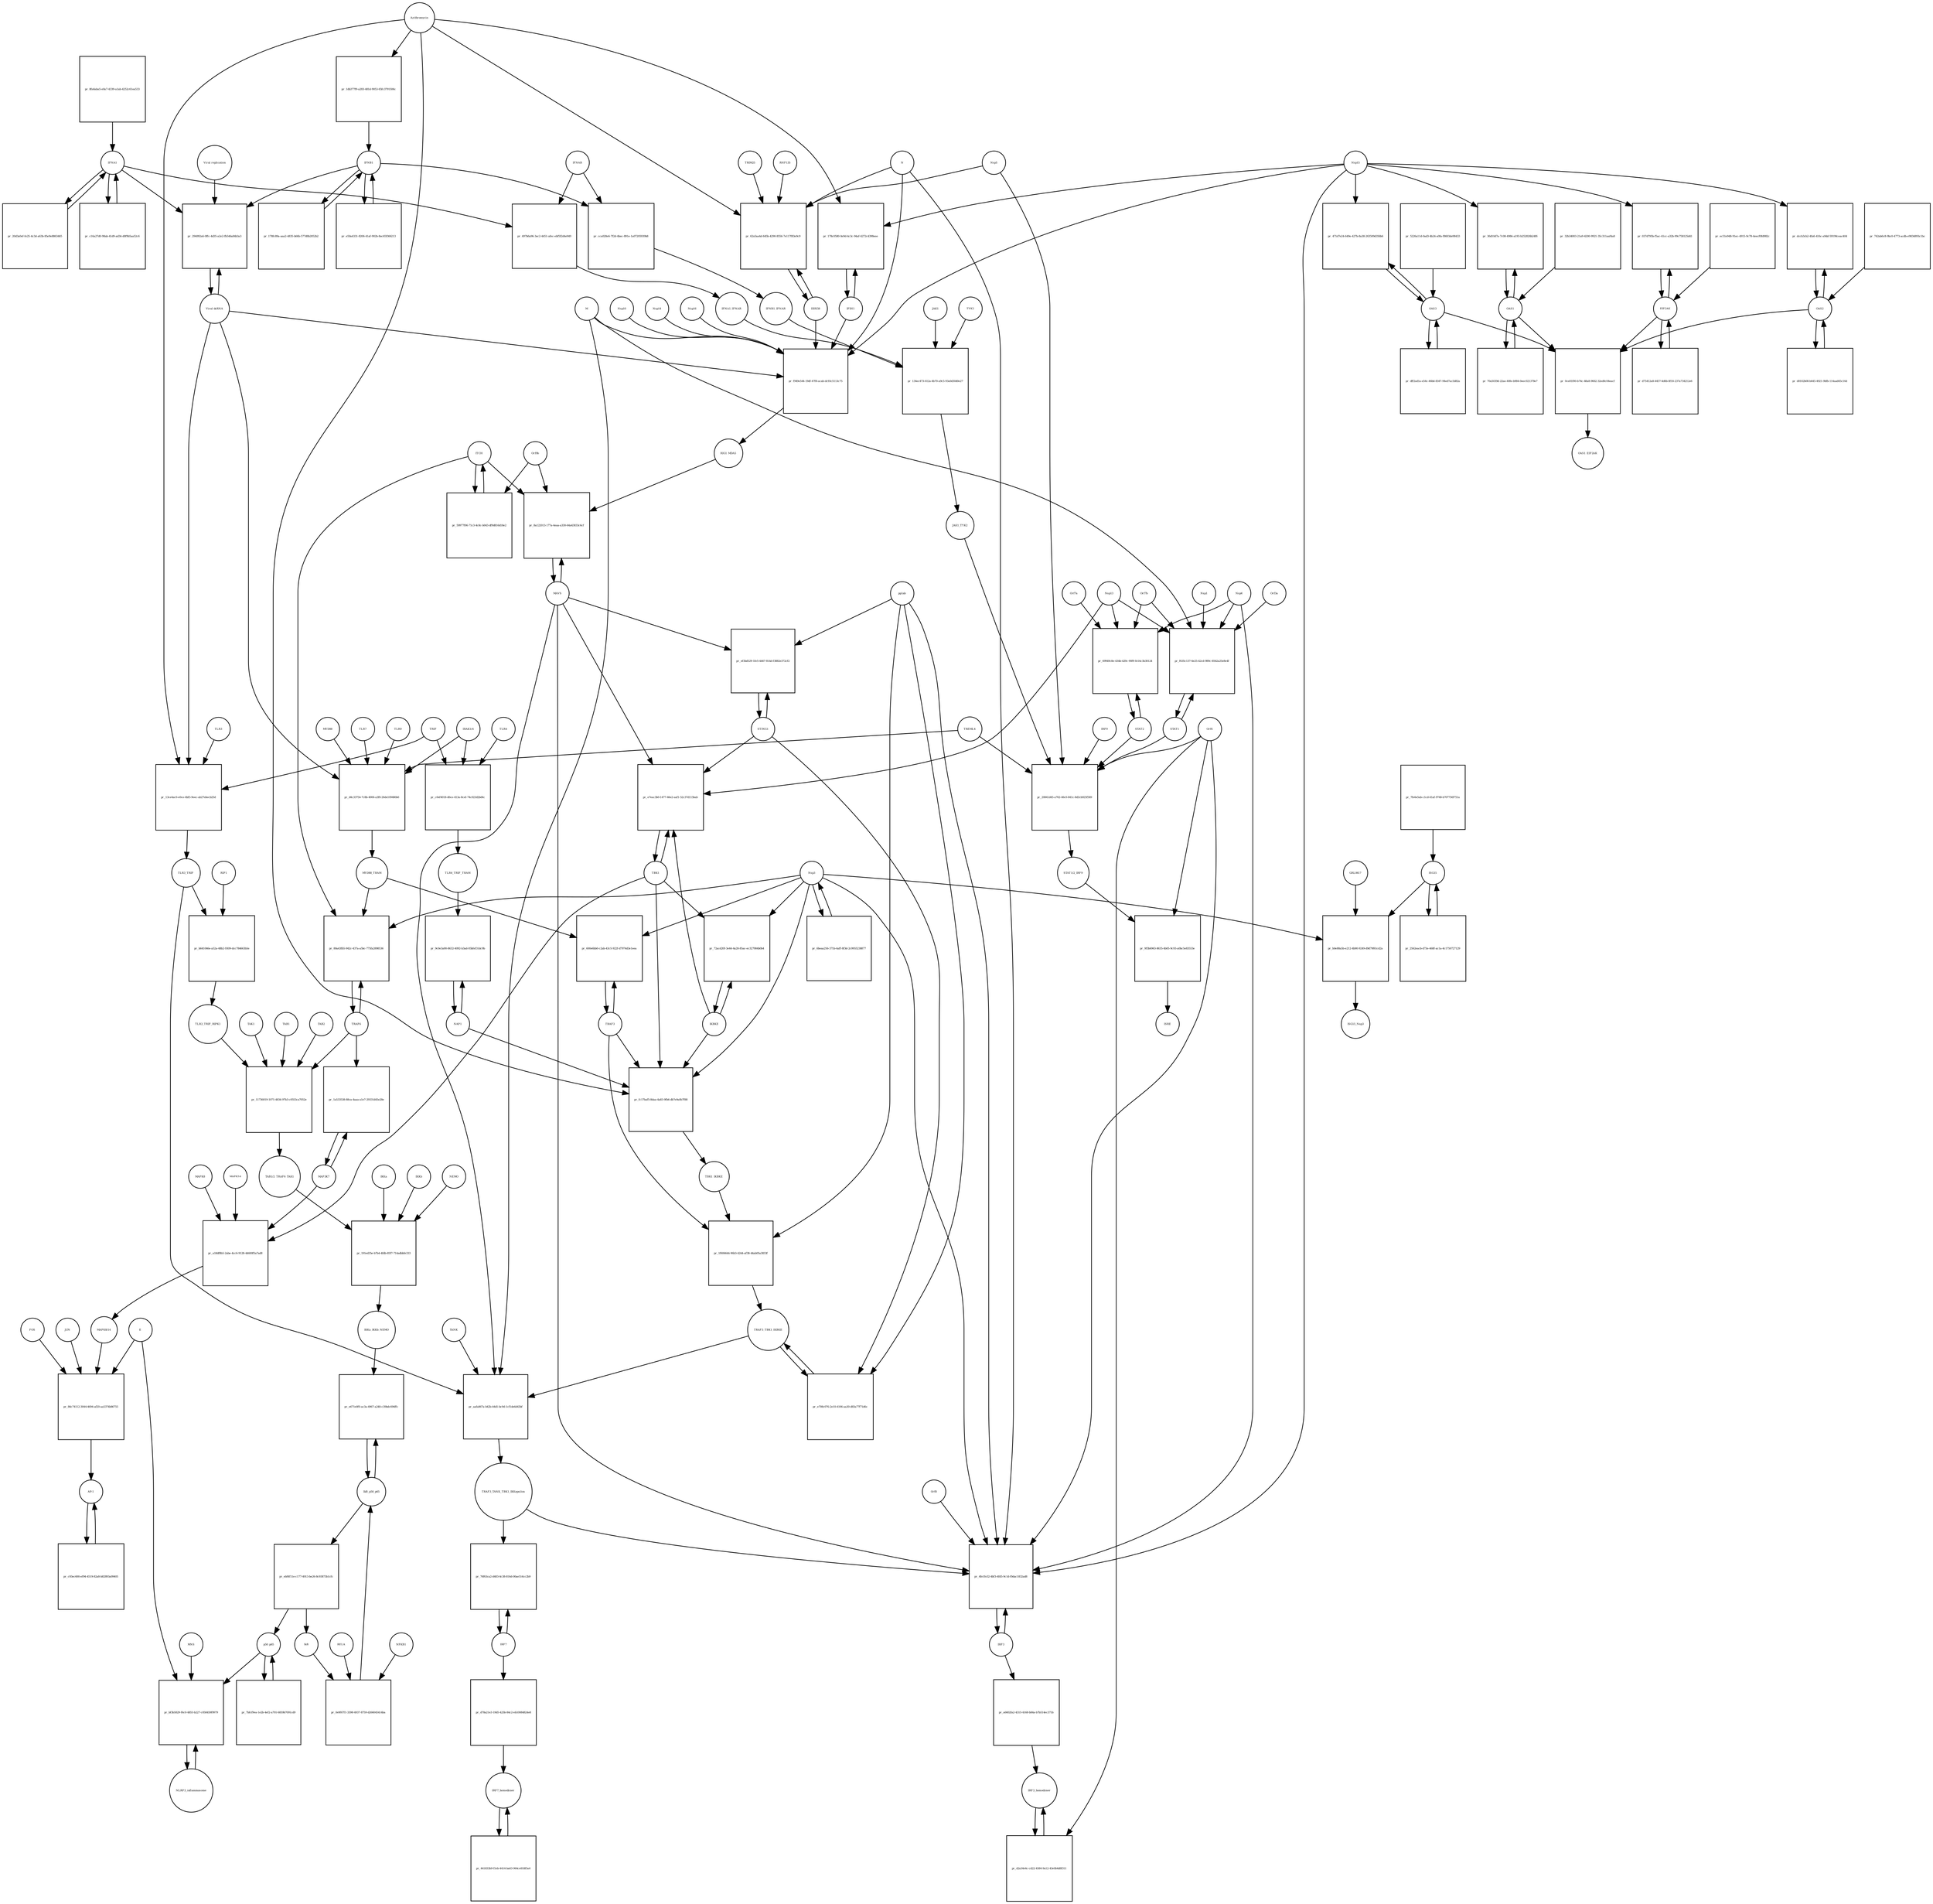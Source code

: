 strict digraph  {
IFNA1 [annotation="urn_miriam_pubmed_31226023|urn_miriam_wikipathways_WP4868", bipartite=0, cls=macromolecule, fontsize=4, label=IFNA1, shape=circle];
"pr_20d3a0ef-fe25-4c3d-a63b-85e9e8863465" [annotation="", bipartite=1, cls=process, fontsize=4, label="pr_20d3a0ef-fe25-4c3d-a63b-85e9e8863465", shape=square];
IFNB1 [annotation="urn_miriam_pubmed_31226023|urn_miriam_wikipathways_WP4868", bipartite=0, cls=macromolecule, fontsize=4, label=IFNB1, shape=circle];
"pr_178fc89a-aaa2-4835-b66b-577d8b2052b2" [annotation="", bipartite=1, cls=process, fontsize=4, label="pr_178fc89a-aaa2-4835-b66b-577d8b2052b2", shape=square];
"AP-1" [annotation="urn_miriam_pubmed_31226023|urn_miriam_wikipathways_WP4868", bipartite=0, cls=complex, fontsize=4, label="AP-1", shape=circle];
"pr_c93ec600-ef94-4519-82a8-b82893a09405" [annotation="", bipartite=1, cls=process, fontsize=4, label="pr_c93ec600-ef94-4519-82a8-b82893a09405", shape=square];
p50_p65 [annotation="", bipartite=0, cls=complex, fontsize=4, label=p50_p65, shape=circle];
"pr_7bfcf9ea-1e2b-4ef2-a701-6859b7091cd9" [annotation="", bipartite=1, cls=process, fontsize=4, label="pr_7bfcf9ea-1e2b-4ef2-a701-6859b7091cd9", shape=square];
"pr_e50a4331-8206-41af-902b-8ec65f366213" [annotation="", bipartite=1, cls=process, fontsize=4, label="pr_e50a4331-8206-41af-902b-8ec65f366213", shape=square];
"pr_c16a27d0-98ab-41d9-ad34-d0f9b5aa52c6" [annotation="", bipartite=1, cls=process, fontsize=4, label="pr_c16a27d0-98ab-41d9-ad34-d0f9b5aa52c6", shape=square];
OAS1 [annotation="", bipartite=0, cls=macromolecule, fontsize=4, label=OAS1, shape=circle];
"pr_70a5039d-22ae-40fe-b984-0eec021378e7" [annotation="", bipartite=1, cls=process, fontsize=4, label="pr_70a5039d-22ae-40fe-b984-0eec021378e7", shape=square];
EIF2AK [annotation="", bipartite=0, cls=macromolecule, fontsize=4, label=EIF2AK, shape=circle];
"pr_d75412a8-4457-4d6b-8f18-237a734212e6" [annotation="", bipartite=1, cls=process, fontsize=4, label="pr_d75412a8-4457-4d6b-8f18-237a734212e6", shape=square];
OAS2 [annotation="", bipartite=0, cls=macromolecule, fontsize=4, label=OAS2, shape=circle];
"pr_d0102b08-b645-4921-9bfb-114aad45c16d" [annotation="", bipartite=1, cls=process, fontsize=4, label="pr_d0102b08-b645-4921-9bfb-114aad45c16d", shape=square];
OAS3 [annotation="", bipartite=0, cls=macromolecule, fontsize=4, label=OAS3, shape=circle];
"pr_dff2ad1a-e54c-46bd-8347-94ed7ac5d82a" [annotation="", bipartite=1, cls=process, fontsize=4, label="pr_dff2ad1a-e54c-46bd-8347-94ed7ac5d82a", shape=square];
"pr_1db377f9-a283-481d-9053-65fc3791506c" [annotation="", bipartite=1, cls=process, fontsize=4, label="pr_1db377f9-a283-481d-9053-65fc3791506c", shape=square];
Azithromycin [annotation="urn_miriam_obo.chebi_CHEBI%3A2955", bipartite=0, cls="simple chemical", fontsize=4, label=Azithromycin, shape=circle];
"pr_8fa6aba5-e0a7-4339-a1ab-4252c61ea533" [annotation="", bipartite=1, cls=process, fontsize=4, label="pr_8fa6aba5-e0a7-4339-a1ab-4252c61ea533", shape=square];
"pr_32b34003-21a9-4200-9921-35c311aaf4a8" [annotation="", bipartite=1, cls=process, fontsize=4, label="pr_32b34003-21a9-4200-9921-35c311aaf4a8", shape=square];
"pr_ec51e948-91ec-4915-9c78-4eecf0fd982c" [annotation="", bipartite=1, cls=process, fontsize=4, label="pr_ec51e948-91ec-4915-9c78-4eecf0fd982c", shape=square];
TRAF6 [annotation="urn_miriam_pubmed_31226023|urn_miriam_wikipathways_WP4868", bipartite=0, cls=macromolecule, fontsize=4, label=TRAF6, shape=circle];
"pr_80a43fb5-942c-437a-a5bc-775fa2898536" [annotation="", bipartite=1, cls=process, fontsize=4, label="pr_80a43fb5-942c-437a-a5bc-775fa2898536", shape=square];
MYD88_TRAM [annotation=urn_miriam_pubmed_31226023, bipartite=0, cls=complex, fontsize=4, label=MYD88_TRAM, shape=circle];
Nsp3 [annotation="urn_miriam_pubmed_31226023|urn_miriam_wikipathways_WP4868|urn_miriam_ncbiprotein_YP_009725299", bipartite=0, cls=macromolecule, fontsize=4, label=Nsp3, shape=circle];
ITCH [annotation="", bipartite=0, cls=macromolecule, fontsize=4, label=ITCH, shape=circle];
TBK1 [annotation="urn_miriam_pubmed_31226023|urn_miriam_wikipathways_WP4868|urn_miriam_pubmed_24622840", bipartite=0, cls=macromolecule, fontsize=4, label=TBK1, shape=circle];
"pr_e7eac3b0-1477-46e2-aaf1-52c37d115bab" [annotation="", bipartite=1, cls=process, fontsize=4, label="pr_e7eac3b0-1477-46e2-aaf1-52c37d115bab", shape=square];
IKBKE [annotation="", bipartite=0, cls=macromolecule, fontsize=4, label=IKBKE, shape=circle];
STING1 [annotation=urn_miriam_pubmed_24622840, bipartite=0, cls=macromolecule, fontsize=4, label=STING1, shape=circle];
MAVS [annotation="", bipartite=0, cls=macromolecule, fontsize=4, label=MAVS, shape=circle];
Nsp13 [annotation="urn_miriam_uniprot_P0DTD1|urn_miriam_wikipathways_WP4868|urn_miriam_ncbiprotein_YP_009725308", bipartite=0, cls=macromolecule, fontsize=4, label=Nsp13, shape=circle];
"pr_742ab6c8-9bc0-4773-acdb-e9834893c1bc" [annotation="", bipartite=1, cls=process, fontsize=4, label="pr_742ab6c8-9bc0-4773-acdb-e9834893c1bc", shape=square];
"pr_5226a11d-0ad3-4b24-a0fa-f8603de98433" [annotation="", bipartite=1, cls=process, fontsize=4, label="pr_5226a11d-0ad3-4b24-a0fa-f8603de98433", shape=square];
TRAF3 [annotation=urn_miriam_pubmed_31226023, bipartite=0, cls=macromolecule, fontsize=4, label=TRAF3, shape=circle];
"pr_600e6bb0-c2ab-43c5-922f-d7974d3e1eea" [annotation="", bipartite=1, cls=process, fontsize=4, label="pr_600e6bb0-c2ab-43c5-922f-d7974d3e1eea", shape=square];
MAP3K7 [annotation="", bipartite=0, cls=macromolecule, fontsize=4, label=MAP3K7, shape=circle];
"pr_1a533538-88ca-4aaa-a1e7-29331d45e28e" [annotation="", bipartite=1, cls=process, fontsize=4, label="pr_1a533538-88ca-4aaa-a1e7-29331d45e28e", shape=square];
"pr_72acd20f-3e44-4a28-85ac-ec327984b0b4" [annotation="", bipartite=1, cls=process, fontsize=4, label="pr_72acd20f-3e44-4a28-85ac-ec327984b0b4", shape=square];
IRF3 [annotation="", bipartite=0, cls=macromolecule, fontsize=4, label=IRF3, shape=circle];
"pr_4fe1fe32-4bf3-4fd5-9c1d-f0dac1832ad8" [annotation="", bipartite=1, cls=process, fontsize=4, label="pr_4fe1fe32-4bf3-4fd5-9c1d-f0dac1832ad8", shape=square];
N [annotation="urn_miriam_pubmed_31226023|urn_miriam_ncbiprotein_BCD58761|urn_miriam_ncbiprotein_YP_009724397.2", bipartite=0, cls=macromolecule, fontsize=4, label=N, shape=circle];
Orf8 [annotation="urn_miriam_ncbiprotein_YP_009724396.1", bipartite=0, cls=complex, fontsize=4, label=Orf8, shape=circle];
Orf6 [annotation="urn_miriam_pubmed_31226023|urn_miriam_ncbiprotein_YP_009724394.1", bipartite=0, cls=macromolecule, fontsize=4, label=Orf6, shape=circle];
pp1ab [annotation="urn_miriam_ncbiprotein_YP_009724389|urn_miriam_pubmed_24622840", bipartite=0, cls=macromolecule, fontsize=4, label=pp1ab, shape=circle];
TRAF3_TANK_TBK1_IKKepsilon [annotation="", bipartite=0, cls=complex, fontsize=4, label=TRAF3_TANK_TBK1_IKKepsilon, shape=circle];
Nsp6 [annotation="urn_miriam_ncbiprotein_YP_009742613.1|urn_miriam_pubmed_32979938|urn_miriam_taxonomy_2697049", bipartite=0, cls=macromolecule, fontsize=4, label=Nsp6, shape=circle];
Nsp15 [annotation="urn_miriam_pubmed_31226023|urn_miriam_ncbiprotein_YP_009725310", bipartite=0, cls=macromolecule, fontsize=4, label=Nsp15, shape=circle];
"pr_8a122013-177a-4eaa-a330-64a43833c6cf" [annotation="", bipartite=1, cls=process, fontsize=4, label="pr_8a122013-177a-4eaa-a330-64a43833c6cf", shape=square];
RIG1_MDA5 [annotation="urn_miriam_pubmed_31226023|urn_miriam_pubmed_19052324", bipartite=0, cls=complex, fontsize=4, label=RIG1_MDA5, shape=circle];
Orf9b [annotation="urn_miriam_pubmed_31226023|urn_miriam_ncbiprotein_ABI96969|urn_miriam_uniprot_P0DTD2", bipartite=0, cls=macromolecule, fontsize=4, label=Orf9b, shape=circle];
"pr_471d7e24-649e-427b-8a38-263509d356b6" [annotation="", bipartite=1, cls=process, fontsize=4, label="pr_471d7e24-649e-427b-8a38-263509d356b6", shape=square];
"pr_dccb3cb2-4fa6-416c-a9dd-59190ceac404" [annotation="", bipartite=1, cls=process, fontsize=4, label="pr_dccb3cb2-4fa6-416c-a9dd-59190ceac404", shape=square];
"pr_36d10d7a-7c08-4984-a193-b252826b24f6" [annotation="", bipartite=1, cls=process, fontsize=4, label="pr_36d10d7a-7c08-4984-a193-b252826b24f6", shape=square];
"pr_037d795b-f5ac-41cc-a32b-99c758125d41" [annotation="", bipartite=1, cls=process, fontsize=4, label="pr_037d795b-f5ac-41cc-a32b-99c758125d41", shape=square];
"Viral dsRNA" [annotation="urn_miriam_pubmed_31226023|urn_miriam_pubmed_19052324|urn_miriam_taxonomy_694009", bipartite=0, cls="nucleic acid feature", fontsize=4, label="Viral dsRNA", shape=circle];
"pr_294092a6-0ffc-4d35-a2e2-fb546a84b3a3" [annotation="", bipartite=1, cls=process, fontsize=4, label="pr_294092a6-0ffc-4d35-a2e2-fb546a84b3a3", shape=square];
"Viral replication" [annotation="urn_miriam_pubmed_31226023|urn_miriam_pubmed_19052324|urn_miriam_mesh_D014779", bipartite=0, cls=phenotype, fontsize=4, label="Viral replication", shape=circle];
"pr_6beaa256-371b-4aff-8f3d-2c9955238877" [annotation="", bipartite=1, cls=process, fontsize=4, label="pr_6beaa256-371b-4aff-8f3d-2c9955238877", shape=square];
"pr_ef3bd529-1fe5-4467-814d-f3882e372cf2" [annotation="", bipartite=1, cls=process, fontsize=4, label="pr_ef3bd529-1fe5-4467-814d-f3882e372cf2", shape=square];
TRAF3_TBK1_IKBKE [annotation=urn_miriam_pubmed_24622840, bipartite=0, cls=complex, fontsize=4, label=TRAF3_TBK1_IKBKE, shape=circle];
"pr_e708c076-2e10-4106-aa30-d83a77f71d6c" [annotation="", bipartite=1, cls=process, fontsize=4, label="pr_e708c076-2e10-4106-aa30-d83a77f71d6c", shape=square];
IFIH1 [annotation="", bipartite=0, cls=macromolecule, fontsize=4, label=IFIH1, shape=circle];
"pr_178c0580-0e9d-4c3c-94af-4272c4398eee" [annotation="", bipartite=1, cls=process, fontsize=4, label="pr_178c0580-0e9d-4c3c-94af-4272c4398eee", shape=square];
DDX58 [annotation="urn_miriam_pubmed_31226023|urn_miriam_pubmed_19052324", bipartite=0, cls=macromolecule, fontsize=4, label=DDX58, shape=circle];
"pr_62a5aa4d-645b-4290-8556-7e117f83e9c9" [annotation="", bipartite=1, cls=process, fontsize=4, label="pr_62a5aa4d-645b-4290-8556-7e117f83e9c9", shape=square];
TRIM25 [annotation="", bipartite=0, cls=macromolecule, fontsize=4, label=TRIM25, shape=circle];
RNF135 [annotation="", bipartite=0, cls=macromolecule, fontsize=4, label=RNF135, shape=circle];
Nsp5 [annotation=urn_miriam_ncbiprotein_YP_009725301, bipartite=0, cls=macromolecule, fontsize=4, label=Nsp5, shape=circle];
"pr_59977f06-71c3-4c8c-b043-df9d816d18e2" [annotation="", bipartite=1, cls=process, fontsize=4, label="pr_59977f06-71c3-4c8c-b043-df9d816d18e2", shape=square];
"pr_aafa867a-b42b-44d1-bc9d-1cf1de6d43bf" [annotation="", bipartite=1, cls=process, fontsize=4, label="pr_aafa867a-b42b-44d1-bc9d-1cf1de6d43bf", shape=square];
TLR3_TRIF [annotation="", bipartite=0, cls=complex, fontsize=4, label=TLR3_TRIF, shape=circle];
M [annotation="urn_miriam_pubmed_31226023|urn_miriam_ncbiprotein_YP_009724393.1", bipartite=0, cls=macromolecule, fontsize=4, label=M, shape=circle];
TANK [annotation="", bipartite=0, cls=macromolecule, fontsize=4, label=TANK, shape=circle];
IRF7 [annotation="", bipartite=0, cls=macromolecule, fontsize=4, label=IRF7, shape=circle];
"pr_76f63ca2-d483-4c38-816d-00ae514cc2b9" [annotation="", bipartite=1, cls=process, fontsize=4, label="pr_76f63ca2-d483-4c38-816d-00ae514cc2b9", shape=square];
NLRP3_inflammasome [annotation="", bipartite=0, cls=complex, fontsize=4, label=NLRP3_inflammasome, shape=circle];
"pr_bf3b5829-f6c0-4855-b227-c058459f9979" [annotation="", bipartite=1, cls=process, fontsize=4, label="pr_bf3b5829-f6c0-4855-b227-c058459f9979", shape=square];
E [annotation="urn_miriam_pubmed_31226023|urn_miriam_ncbiprotein_BCD58755", bipartite=0, cls=macromolecule, fontsize=4, label=E, shape=circle];
MNS [annotation="", bipartite=0, cls="simple chemical", fontsize=4, label=MNS, shape=circle];
STAT1 [annotation="", bipartite=0, cls=macromolecule, fontsize=4, label=STAT1, shape=circle];
"pr_20841d45-a762-46c0-841c-8d3cb925f589" [annotation="", bipartite=1, cls=process, fontsize=4, label="pr_20841d45-a762-46c0-841c-8d3cb925f589", shape=square];
"STAT1/2_IRF9" [annotation="urn_miriam_pubmed_31226023|urn_miriam_wikipathways_WP4868", bipartite=0, cls=complex, fontsize=4, label="STAT1/2_IRF9", shape=circle];
TREML4 [annotation=urn_miriam_wikipathways_WP4868, bipartite=0, cls=macromolecule, fontsize=4, label=TREML4, shape=circle];
JAK1_TYK2 [annotation="urn_miriam_pubmed_31226023|urn_miriam_wikipathways_WP4868", bipartite=0, cls=complex, fontsize=4, label=JAK1_TYK2, shape=circle];
IRF9 [annotation="urn_miriam_pubmed_31226023|urn_miriam_wikipathways_WP4868", bipartite=0, cls=macromolecule, fontsize=4, label=IRF9, shape=circle];
STAT2 [annotation="", bipartite=0, cls=macromolecule, fontsize=4, label=STAT2, shape=circle];
"pr_0ce81f00-b74c-48a8-9662-32ed0c04eacf" [annotation="", bipartite=1, cls=process, fontsize=4, label="pr_0ce81f00-b74c-48a8-9662-32ed0c04eacf", shape=square];
OAS1_EIF2AK [annotation="", bipartite=0, cls=complex, fontsize=4, label=OAS1_EIF2AK, shape=circle];
JAK1 [annotation="urn_miriam_pubmed_31226023|urn_miriam_wikipathways_WP4868", bipartite=0, cls=macromolecule, fontsize=4, label=JAK1, shape=circle];
"pr_134ec473-612a-4b70-a9c5-93a0d30d0e27" [annotation="", bipartite=1, cls=process, fontsize=4, label="pr_134ec473-612a-4b70-a9c5-93a0d30d0e27", shape=square];
IFNA1_IFNAR [annotation="urn_miriam_pubmed_31226023|urn_miriam_wikipathways_WP4868", bipartite=0, cls=complex, fontsize=4, label=IFNA1_IFNAR, shape=circle];
IFNB1_IFNAR [annotation="urn_miriam_pubmed_31226023|urn_miriam_wikipathways_WP4868", bipartite=0, cls=complex, fontsize=4, label=IFNB1_IFNAR, shape=circle];
TYK2 [annotation="urn_miriam_pubmed_31226023|urn_miriam_wikipathways_WP4868", bipartite=0, cls=macromolecule, fontsize=4, label=TYK2, shape=circle];
MYD88 [annotation="urn_miriam_pubmed_31226023|urn_miriam_wikipathways_WP4868", bipartite=0, cls=macromolecule, fontsize=4, label=MYD88, shape=circle];
"pr_d4c33754-7c8b-4006-a3f0-26de109486b6" [annotation="", bipartite=1, cls=process, fontsize=4, label="pr_d4c33754-7c8b-4006-a3f0-26de109486b6", shape=square];
TLR7 [annotation=urn_miriam_pubmed_31226023, bipartite=0, cls=macromolecule, fontsize=4, label=TLR7, shape=circle];
TLR9 [annotation="", bipartite=0, cls=macromolecule, fontsize=4, label=TLR9, shape=circle];
"IRAK1/4" [annotation="", bipartite=0, cls=macromolecule, fontsize=4, label="IRAK1/4", shape=circle];
IFNAR [annotation="urn_miriam_pubmed_31226023|urn_miriam_wikipathways_WP4868", bipartite=0, cls=complex, fontsize=4, label=IFNAR, shape=circle];
"pr_497b6a96-3ec2-4451-afec-ebf5f2d4e949" [annotation="", bipartite=1, cls=process, fontsize=4, label="pr_497b6a96-3ec2-4451-afec-ebf5f2d4e949", shape=square];
"pr_cca028e6-7f2d-4bec-891e-1a07205939b8" [annotation="", bipartite=1, cls=process, fontsize=4, label="pr_cca028e6-7f2d-4bec-891e-1a07205939b8", shape=square];
MAPK14 [annotation="urn_miriam_pubmed_31226023|urn_miriam_wikipathways_WP4868", bipartite=0, cls=macromolecule, fontsize=4, label=MAPK14, shape=circle];
"pr_a18df8b5-2abe-4cc6-9128-44600f5a7ad8" [annotation="", bipartite=1, cls=process, fontsize=4, label="pr_a18df8b5-2abe-4cc6-9128-44600f5a7ad8", shape=square];
"MAPK8/14" [annotation="urn_miriam_pubmed_31226023|urn_miriam_wikipathways_WP4868", bipartite=0, cls=complex, fontsize=4, label="MAPK8/14", shape=circle];
MAPK8 [annotation="urn_miriam_pubmed_31226023|urn_miriam_wikipathways_WP4868", bipartite=0, cls=macromolecule, fontsize=4, label=MAPK8, shape=circle];
JUN [annotation="urn_miriam_pubmed_31226023|urn_miriam_wikipathways_WP4868", bipartite=0, cls=macromolecule, fontsize=4, label=JUN, shape=circle];
"pr_86c74112-3044-4694-af20-aa5374b86755" [annotation="", bipartite=1, cls=process, fontsize=4, label="pr_86c74112-3044-4694-af20-aa5374b86755", shape=square];
FOS [annotation="urn_miriam_pubmed_31226023|urn_miriam_wikipathways_WP4868", bipartite=0, cls=macromolecule, fontsize=4, label=FOS, shape=circle];
"pr_fc17baf5-8daa-4a83-9fb6-db7e9a0b7f88" [annotation="", bipartite=1, cls=process, fontsize=4, label="pr_fc17baf5-8daa-4a83-9fb6-db7e9a0b7f88", shape=square];
TBK1_IKBKE [annotation="urn_miriam_pubmed_31226023|urn_miriam_wikipathways_WP4868|urn_miriam_pubmed_24622840", bipartite=0, cls=complex, fontsize=4, label=TBK1_IKBKE, shape=circle];
NAP1 [annotation="", bipartite=0, cls=macromolecule, fontsize=4, label=NAP1, shape=circle];
"pr_f949e544-19df-47f8-acab-dc93c5113c75" [annotation="", bipartite=1, cls=process, fontsize=4, label="pr_f949e544-19df-47f8-acab-dc93c5113c75", shape=square];
Nsp10 [annotation=urn_miriam_ncbiprotein_YP_009725306, bipartite=0, cls=macromolecule, fontsize=4, label=Nsp10, shape=circle];
Nsp14 [annotation=urn_miriam_ncbiprotein_YP_009725309, bipartite=0, cls=macromolecule, fontsize=4, label=Nsp14, shape=circle];
Nsp16 [annotation=urn_miriam_ncbiprotein_YP_009725309, bipartite=0, cls=macromolecule, fontsize=4, label=Nsp16, shape=circle];
"pr_1f606644-96b3-4244-af38-44ab05a3833f" [annotation="", bipartite=1, cls=process, fontsize=4, label="pr_1f606644-96b3-4244-af38-44ab05a3833f", shape=square];
TLR3 [annotation="", bipartite=0, cls=macromolecule, fontsize=4, label=TLR3, shape=circle];
"pr_13ce4ac0-e0ce-4bf3-9eec-ab27ebecb25d" [annotation="", bipartite=1, cls=process, fontsize=4, label="pr_13ce4ac0-e0ce-4bf3-9eec-ab27ebecb25d", shape=square];
TRIF [annotation="", bipartite=0, cls=macromolecule, fontsize=4, label=TRIF, shape=circle];
"pr_b641046e-a52a-48b2-9309-dcc784663b5e" [annotation="", bipartite=1, cls=process, fontsize=4, label="pr_b641046e-a52a-48b2-9309-dcc784663b5e", shape=square];
RIP1 [annotation="", bipartite=0, cls=macromolecule, fontsize=4, label=RIP1, shape=circle];
TLR3_TRIF_RIPK1 [annotation="", bipartite=0, cls=complex, fontsize=4, label=TLR3_TRIF_RIPK1, shape=circle];
TAB1 [annotation="", bipartite=0, cls=macromolecule, fontsize=4, label=TAB1, shape=circle];
"pr_11736019-1071-4834-97b3-c0553ca7052e" [annotation="", bipartite=1, cls=process, fontsize=4, label="pr_11736019-1071-4834-97b3-c0553ca7052e", shape=square];
TAB2 [annotation="", bipartite=0, cls=macromolecule, fontsize=4, label=TAB2, shape=circle];
"TAB1/2_TRAF6_TAK1" [annotation="", bipartite=0, cls=complex, fontsize=4, label="TAB1/2_TRAF6_TAK1", shape=circle];
TAK1 [annotation="", bipartite=0, cls=macromolecule, fontsize=4, label=TAK1, shape=circle];
NEMO [annotation="", bipartite=0, cls=macromolecule, fontsize=4, label=NEMO, shape=circle];
"pr_191ed35e-b7b4-4fdb-85f7-714adbbfe333" [annotation="", bipartite=1, cls=process, fontsize=4, label="pr_191ed35e-b7b4-4fdb-85f7-714adbbfe333", shape=square];
IKKa [annotation="", bipartite=0, cls=macromolecule, fontsize=4, label=IKKa, shape=circle];
IKKa_IKKb_NEMO [annotation="", bipartite=0, cls=complex, fontsize=4, label=IKKa_IKKb_NEMO, shape=circle];
IKKb [annotation="", bipartite=0, cls=macromolecule, fontsize=4, label=IKKb, shape=circle];
RELA [annotation="", bipartite=0, cls=macromolecule, fontsize=4, label=RELA, shape=circle];
"pr_0e9f67f1-3398-4937-8759-d266045414ba" [annotation="", bipartite=1, cls=process, fontsize=4, label="pr_0e9f67f1-3398-4937-8759-d266045414ba", shape=square];
NFKB1 [annotation="", bipartite=0, cls=macromolecule, fontsize=4, label=NFKB1, shape=circle];
IkB_p50_p65 [annotation="", bipartite=0, cls=complex, fontsize=4, label=IkB_p50_p65, shape=circle];
IkB [annotation="", bipartite=0, cls=macromolecule, fontsize=4, label=IkB, shape=circle];
"pr_e671e0f0-ac3a-4967-a248-c39bdc694ffc" [annotation="", bipartite=1, cls=process, fontsize=4, label="pr_e671e0f0-ac3a-4967-a248-c39bdc694ffc", shape=square];
"pr_ebf4f11e-c177-4913-be26-8c93873b1cfc" [annotation="", bipartite=1, cls=process, fontsize=4, label="pr_ebf4f11e-c177-4913-be26-8c93873b1cfc", shape=square];
"pr_d78a21e3-19d5-425b-84c2-eb10084824e8" [annotation="", bipartite=1, cls=process, fontsize=4, label="pr_d78a21e3-19d5-425b-84c2-eb10084824e8", shape=square];
IRF7_homodimer [annotation="", bipartite=0, cls=complex, fontsize=4, label=IRF7_homodimer, shape=circle];
"pr_441833b9-f1eb-4414-ba63-964ce818f5a4" [annotation="", bipartite=1, cls=process, fontsize=4, label="pr_441833b9-f1eb-4414-ba63-964ce818f5a4", shape=square];
"pr_a6602fa2-4315-4168-b84a-b7b514ec371b" [annotation="", bipartite=1, cls=process, fontsize=4, label="pr_a6602fa2-4315-4168-b84a-b7b514ec371b", shape=square];
IRF3_homodimer [annotation="", bipartite=0, cls=complex, fontsize=4, label=IRF3_homodimer, shape=circle];
"pr_d2a34e4c-cd22-4584-9a12-43e0b4d8f311" [annotation="", bipartite=1, cls=process, fontsize=4, label="pr_d2a34e4c-cd22-4584-9a12-43e0b4d8f311", shape=square];
TLR4 [annotation="", bipartite=0, cls=macromolecule, fontsize=4, label=TLR4, shape=circle];
"pr_c0ef4018-d6ce-413a-8cef-74c023d2bd4c" [annotation="", bipartite=1, cls=process, fontsize=4, label="pr_c0ef4018-d6ce-413a-8cef-74c023d2bd4c", shape=square];
TLR4_TRIF_TRAM [annotation="", bipartite=0, cls=complex, fontsize=4, label=TLR4_TRIF_TRAM, shape=circle];
"pr_9c0e3a90-8632-4092-b3ad-05bfef31dc9b" [annotation="", bipartite=1, cls=process, fontsize=4, label="pr_9c0e3a90-8632-4092-b3ad-05bfef31dc9b", shape=square];
"pr_7fe6e5ab-c1cd-41af-9748-b707756f751a" [annotation="", bipartite=1, cls=process, fontsize=4, label="pr_7fe6e5ab-c1cd-41af-9748-b707756f751a", shape=square];
ISG15 [annotation="", bipartite=0, cls=macromolecule, fontsize=4, label=ISG15, shape=circle];
"pr_2562eacb-d73e-468f-ac1a-4c1750727129" [annotation="", bipartite=1, cls=process, fontsize=4, label="pr_2562eacb-d73e-468f-ac1a-4c1750727129", shape=square];
"pr_b0e88a5b-e212-4b90-9249-d9d79f61cd2a" [annotation="", bipartite=1, cls=process, fontsize=4, label="pr_b0e88a5b-e212-4b90-9249-d9d79f61cd2a", shape=square];
ISG15_Nsp3 [annotation="", bipartite=0, cls=complex, fontsize=4, label=ISG15_Nsp3, shape=circle];
GRL0617 [annotation=urn_miriam_wikipathways_WP4868, bipartite=0, cls="simple chemical", fontsize=4, label=GRL0617, shape=circle];
"pr_f635c137-6e25-42cd-989c-8562a25e8e4f" [annotation="", bipartite=1, cls=process, fontsize=4, label="pr_f635c137-6e25-42cd-989c-8562a25e8e4f", shape=square];
Nsp1 [annotation="urn_miriam_pubmed_31226023|urn_miriam_ncbiprotein_YP_009725297", bipartite=0, cls=macromolecule, fontsize=4, label=Nsp1, shape=circle];
Orf7b [annotation="urn_miriam_ncbiprotein_YP_009725318.1", bipartite=0, cls=macromolecule, fontsize=4, label=Orf7b, shape=circle];
Orf3a [annotation="urn_miriam_ncbiprotein_YP_009724391.1|urn_miriam_pubmed_32979938", bipartite=0, cls=macromolecule, fontsize=4, label=Orf3a, shape=circle];
"pr_69949c8e-434b-429c-90f9-fe16c3b30124" [annotation="", bipartite=1, cls=process, fontsize=4, label="pr_69949c8e-434b-429c-90f9-fe16c3b30124", shape=square];
Orf7a [annotation="urn_miriam_ncbiprotein_YP_009724395.1", bipartite=0, cls=macromolecule, fontsize=4, label=Orf7a, shape=circle];
"pr_9f3b6963-8635-4b05-9c93-a0bc5e83553e" [annotation="", bipartite=1, cls=process, fontsize=4, label="pr_9f3b6963-8635-4b05-9c93-a0bc5e83553e", shape=square];
ISRE [annotation="urn_miriam_pubmed_31226023|urn_miriam_wikipathways_WP4868", bipartite=0, cls=complex, fontsize=4, label=ISRE, shape=circle];
IFNA1 -> "pr_20d3a0ef-fe25-4c3d-a63b-85e9e8863465"  [annotation="", interaction_type=consumption];
IFNA1 -> "pr_c16a27d0-98ab-41d9-ad34-d0f9b5aa52c6"  [annotation="", interaction_type=consumption];
IFNA1 -> "pr_294092a6-0ffc-4d35-a2e2-fb546a84b3a3"  [annotation="urn_miriam_pubmed_31226023|urn_miriam_taxonomy_2697049|urn_miriam_pubmed_32665127", interaction_type=inhibition];
IFNA1 -> "pr_497b6a96-3ec2-4451-afec-ebf5f2d4e949"  [annotation="", interaction_type=consumption];
"pr_20d3a0ef-fe25-4c3d-a63b-85e9e8863465" -> IFNA1  [annotation="", interaction_type=production];
IFNB1 -> "pr_178fc89a-aaa2-4835-b66b-577d8b2052b2"  [annotation="", interaction_type=consumption];
IFNB1 -> "pr_e50a4331-8206-41af-902b-8ec65f366213"  [annotation="", interaction_type=consumption];
IFNB1 -> "pr_294092a6-0ffc-4d35-a2e2-fb546a84b3a3"  [annotation="urn_miriam_pubmed_31226023|urn_miriam_taxonomy_2697049|urn_miriam_pubmed_32665127", interaction_type=inhibition];
IFNB1 -> "pr_cca028e6-7f2d-4bec-891e-1a07205939b8"  [annotation="", interaction_type=consumption];
"pr_178fc89a-aaa2-4835-b66b-577d8b2052b2" -> IFNB1  [annotation="", interaction_type=production];
"AP-1" -> "pr_c93ec600-ef94-4519-82a8-b82893a09405"  [annotation="", interaction_type=consumption];
"pr_c93ec600-ef94-4519-82a8-b82893a09405" -> "AP-1"  [annotation="", interaction_type=production];
p50_p65 -> "pr_7bfcf9ea-1e2b-4ef2-a701-6859b7091cd9"  [annotation="", interaction_type=consumption];
p50_p65 -> "pr_bf3b5829-f6c0-4855-b227-c058459f9979"  [annotation="urn_miriam_pubmed_32133002|urn_miriam_taxonomy_694009|urn_miriam_pubmed_28531279|urn_miriam_pubmed_24265316", interaction_type=catalysis];
"pr_7bfcf9ea-1e2b-4ef2-a701-6859b7091cd9" -> p50_p65  [annotation="", interaction_type=production];
"pr_e50a4331-8206-41af-902b-8ec65f366213" -> IFNB1  [annotation="", interaction_type=production];
"pr_c16a27d0-98ab-41d9-ad34-d0f9b5aa52c6" -> IFNA1  [annotation="", interaction_type=production];
OAS1 -> "pr_70a5039d-22ae-40fe-b984-0eec021378e7"  [annotation="", interaction_type=consumption];
OAS1 -> "pr_36d10d7a-7c08-4984-a193-b252826b24f6"  [annotation="", interaction_type=consumption];
OAS1 -> "pr_0ce81f00-b74c-48a8-9662-32ed0c04eacf"  [annotation="", interaction_type=consumption];
"pr_70a5039d-22ae-40fe-b984-0eec021378e7" -> OAS1  [annotation="", interaction_type=production];
EIF2AK -> "pr_d75412a8-4457-4d6b-8f18-237a734212e6"  [annotation="", interaction_type=consumption];
EIF2AK -> "pr_037d795b-f5ac-41cc-a32b-99c758125d41"  [annotation="", interaction_type=consumption];
EIF2AK -> "pr_0ce81f00-b74c-48a8-9662-32ed0c04eacf"  [annotation="", interaction_type=consumption];
"pr_d75412a8-4457-4d6b-8f18-237a734212e6" -> EIF2AK  [annotation="", interaction_type=production];
OAS2 -> "pr_d0102b08-b645-4921-9bfb-114aad45c16d"  [annotation="", interaction_type=consumption];
OAS2 -> "pr_dccb3cb2-4fa6-416c-a9dd-59190ceac404"  [annotation="", interaction_type=consumption];
OAS2 -> "pr_0ce81f00-b74c-48a8-9662-32ed0c04eacf"  [annotation="", interaction_type=consumption];
"pr_d0102b08-b645-4921-9bfb-114aad45c16d" -> OAS2  [annotation="", interaction_type=production];
OAS3 -> "pr_dff2ad1a-e54c-46bd-8347-94ed7ac5d82a"  [annotation="", interaction_type=consumption];
OAS3 -> "pr_471d7e24-649e-427b-8a38-263509d356b6"  [annotation="", interaction_type=consumption];
OAS3 -> "pr_0ce81f00-b74c-48a8-9662-32ed0c04eacf"  [annotation="", interaction_type=consumption];
"pr_dff2ad1a-e54c-46bd-8347-94ed7ac5d82a" -> OAS3  [annotation="", interaction_type=production];
"pr_1db377f9-a283-481d-9053-65fc3791506c" -> IFNB1  [annotation="", interaction_type=production];
Azithromycin -> "pr_1db377f9-a283-481d-9053-65fc3791506c"  [annotation="urn_miriam_pubmed_31226023|urn_miriam_pubmed_33348292|urn_miriam_taxonomy_2697049", interaction_type=catalysis];
Azithromycin -> "pr_178c0580-0e9d-4c3c-94af-4272c4398eee"  [annotation="urn_miriam_pubmed_28158275|urn_miriam_taxonomy_694009|urn_miriam_pubmed_33348292|urn_miriam_taxonomy_2697049", interaction_type=catalysis];
Azithromycin -> "pr_62a5aa4d-645b-4290-8556-7e117f83e9c9"  [annotation="urn_miriam_pubmed_25581309|urn_miriam_pubmed_28148787|urn_miriam_taxonomy_694009|urn_miriam_pubmed_33024073|urn_miriam_taxonomy_2697049|urn_miriam_pubmed_33348292", interaction_type=catalysis];
Azithromycin -> "pr_fc17baf5-8daa-4a83-9fb6-db7e9a0b7f88"  [annotation="urn_miriam_pubmed_31226023|urn_miriam_taxonomy_694009|urn_miriam_pubmed_19380580|urn_miriam_pubmed_33348292|urn_miriam_taxonomy_2697049", interaction_type=catalysis];
Azithromycin -> "pr_13ce4ac0-e0ce-4bf3-9eec-ab27ebecb25d"  [annotation="urn_miriam_pubmed_33348292|urn_miriam_taxonomy_2697049", interaction_type=catalysis];
"pr_8fa6aba5-e0a7-4339-a1ab-4252c61ea533" -> IFNA1  [annotation="", interaction_type=production];
"pr_32b34003-21a9-4200-9921-35c311aaf4a8" -> OAS1  [annotation="", interaction_type=production];
"pr_ec51e948-91ec-4915-9c78-4eecf0fd982c" -> EIF2AK  [annotation="", interaction_type=production];
TRAF6 -> "pr_80a43fb5-942c-437a-a5bc-775fa2898536"  [annotation="", interaction_type=consumption];
TRAF6 -> "pr_1a533538-88ca-4aaa-a1e7-29331d45e28e"  [annotation=urn_miriam_pubmed_31226023, interaction_type=catalysis];
TRAF6 -> "pr_11736019-1071-4834-97b3-c0553ca7052e"  [annotation="", interaction_type=consumption];
"pr_80a43fb5-942c-437a-a5bc-775fa2898536" -> TRAF6  [annotation="", interaction_type=production];
MYD88_TRAM -> "pr_80a43fb5-942c-437a-a5bc-775fa2898536"  [annotation="urn_miriam_pubmed_31226023|urn_miriam_taxonomy_694009|urn_miriam_pubmed_25135833|urn_miriam_pubmed_18089727", interaction_type=catalysis];
MYD88_TRAM -> "pr_600e6bb0-c2ab-43c5-922f-d7974d3e1eea"  [annotation="urn_miriam_pubmed_31226023|urn_miriam_taxonomy_694009|urn_miriam_pubmed_18089727", interaction_type=catalysis];
Nsp3 -> "pr_80a43fb5-942c-437a-a5bc-775fa2898536"  [annotation="urn_miriam_pubmed_31226023|urn_miriam_taxonomy_694009|urn_miriam_pubmed_25135833|urn_miriam_pubmed_18089727", interaction_type=inhibition];
Nsp3 -> "pr_600e6bb0-c2ab-43c5-922f-d7974d3e1eea"  [annotation="urn_miriam_pubmed_31226023|urn_miriam_taxonomy_694009|urn_miriam_pubmed_18089727", interaction_type=inhibition];
Nsp3 -> "pr_72acd20f-3e44-4a28-85ac-ec327984b0b4"  [annotation="urn_miriam_pubmed_18353649|urn_miriam_pubmed_25636800|urn_miriam_pubmed_31226023|urn_miriam_taxonomy_694009", interaction_type=inhibition];
Nsp3 -> "pr_4fe1fe32-4bf3-4fd5-9c1d-f0dac1832ad8"  [annotation="urn_miriam_pubmed_14679297|urn_miriam_pubmed_17108024|urn_miriam_pubmed_24622840|urn_miriam_pubmed_25481026|urn_miriam_pubmed_25636800|urn_miriam_pubmed_29294448|urn_miriam_pubmed_17761676|urn_miriam_pubmed_18440553|urn_miriam_pubmed_31226023|urn_miriam_taxonomy_694009|urn_miriam_pubmed_33337934|urn_miriam_taxonomy_2697049|urn_miriam_pubmed_32979938", interaction_type=inhibition];
Nsp3 -> "pr_6beaa256-371b-4aff-8f3d-2c9955238877"  [annotation="", interaction_type=consumption];
Nsp3 -> "pr_fc17baf5-8daa-4a83-9fb6-db7e9a0b7f88"  [annotation="urn_miriam_pubmed_31226023|urn_miriam_taxonomy_694009|urn_miriam_pubmed_19380580|urn_miriam_pubmed_33348292|urn_miriam_taxonomy_2697049", interaction_type=inhibition];
Nsp3 -> "pr_b0e88a5b-e212-4b90-9249-d9d79f61cd2a"  [annotation="", interaction_type=consumption];
ITCH -> "pr_80a43fb5-942c-437a-a5bc-775fa2898536"  [annotation="urn_miriam_pubmed_31226023|urn_miriam_taxonomy_694009|urn_miriam_pubmed_25135833|urn_miriam_pubmed_18089727", interaction_type=inhibition];
ITCH -> "pr_8a122013-177a-4eaa-a330-64a43833c6cf"  [annotation="urn_miriam_pubmed_19052324|urn_miriam_pubmed_25135833|urn_miriam_pubmed_31226023|urn_miriam_taxonomy_694009", interaction_type=inhibition];
ITCH -> "pr_59977f06-71c3-4c8c-b043-df9d816d18e2"  [annotation="", interaction_type=consumption];
TBK1 -> "pr_e7eac3b0-1477-46e2-aaf1-52c37d115bab"  [annotation="", interaction_type=consumption];
TBK1 -> "pr_72acd20f-3e44-4a28-85ac-ec327984b0b4"  [annotation="urn_miriam_pubmed_18353649|urn_miriam_pubmed_25636800|urn_miriam_pubmed_31226023|urn_miriam_taxonomy_694009", interaction_type=catalysis];
TBK1 -> "pr_a18df8b5-2abe-4cc6-9128-44600f5a7ad8"  [annotation=urn_miriam_pubmed_31226023, interaction_type=catalysis];
TBK1 -> "pr_fc17baf5-8daa-4a83-9fb6-db7e9a0b7f88"  [annotation="", interaction_type=consumption];
"pr_e7eac3b0-1477-46e2-aaf1-52c37d115bab" -> TBK1  [annotation="", interaction_type=production];
IKBKE -> "pr_e7eac3b0-1477-46e2-aaf1-52c37d115bab"  [annotation="urn_miriam_pubmed_24622840|urn_miriam_pubmed_25636800|urn_miriam_pubmed_26631542|urn_miriam_pubmed_32979938|urn_miriam_pubmed_33337934|urn_miriam_pubmed_32733001|urn_miriam_taxonomy_2697049", interaction_type=catalysis];
IKBKE -> "pr_72acd20f-3e44-4a28-85ac-ec327984b0b4"  [annotation="", interaction_type=consumption];
IKBKE -> "pr_fc17baf5-8daa-4a83-9fb6-db7e9a0b7f88"  [annotation="", interaction_type=consumption];
STING1 -> "pr_e7eac3b0-1477-46e2-aaf1-52c37d115bab"  [annotation="urn_miriam_pubmed_24622840|urn_miriam_pubmed_25636800|urn_miriam_pubmed_26631542|urn_miriam_pubmed_32979938|urn_miriam_pubmed_33337934|urn_miriam_pubmed_32733001|urn_miriam_taxonomy_2697049", interaction_type=catalysis];
STING1 -> "pr_ef3bd529-1fe5-4467-814d-f3882e372cf2"  [annotation="", interaction_type=consumption];
STING1 -> "pr_e708c076-2e10-4106-aa30-d83a77f71d6c"  [annotation="urn_miriam_pubmed_24622840|urn_miriam_taxonomy_694009", interaction_type=catalysis];
MAVS -> "pr_e7eac3b0-1477-46e2-aaf1-52c37d115bab"  [annotation="urn_miriam_pubmed_24622840|urn_miriam_pubmed_25636800|urn_miriam_pubmed_26631542|urn_miriam_pubmed_32979938|urn_miriam_pubmed_33337934|urn_miriam_pubmed_32733001|urn_miriam_taxonomy_2697049", interaction_type=catalysis];
MAVS -> "pr_4fe1fe32-4bf3-4fd5-9c1d-f0dac1832ad8"  [annotation="urn_miriam_pubmed_14679297|urn_miriam_pubmed_17108024|urn_miriam_pubmed_24622840|urn_miriam_pubmed_25481026|urn_miriam_pubmed_25636800|urn_miriam_pubmed_29294448|urn_miriam_pubmed_17761676|urn_miriam_pubmed_18440553|urn_miriam_pubmed_31226023|urn_miriam_taxonomy_694009|urn_miriam_pubmed_33337934|urn_miriam_taxonomy_2697049|urn_miriam_pubmed_32979938", interaction_type=catalysis];
MAVS -> "pr_8a122013-177a-4eaa-a330-64a43833c6cf"  [annotation="", interaction_type=consumption];
MAVS -> "pr_ef3bd529-1fe5-4467-814d-f3882e372cf2"  [annotation="urn_miriam_pubmed_22312431|urn_miriam_pubmed_24622840|urn_miriam_taxonomy_694009", interaction_type=catalysis];
MAVS -> "pr_aafa867a-b42b-44d1-bc9d-1cf1de6d43bf"  [annotation="urn_miriam_pubmed_19380580|urn_miriam_taxonomy_694009|urn_miriam_pubmed_18089727|urn_miriam_pubmed_33037393|urn_miriam_taxonomy_2697049", interaction_type=catalysis];
Nsp13 -> "pr_e7eac3b0-1477-46e2-aaf1-52c37d115bab"  [annotation="urn_miriam_pubmed_24622840|urn_miriam_pubmed_25636800|urn_miriam_pubmed_26631542|urn_miriam_pubmed_32979938|urn_miriam_pubmed_33337934|urn_miriam_pubmed_32733001|urn_miriam_taxonomy_2697049", interaction_type=inhibition];
Nsp13 -> "pr_f635c137-6e25-42cd-989c-8562a25e8e4f"  [annotation="urn_miriam_pubmed_32979938|urn_miriam_taxonomy_2697049", interaction_type=inhibition];
Nsp13 -> "pr_69949c8e-434b-429c-90f9-fe16c3b30124"  [annotation="urn_miriam_pubmed_32979938|urn_miriam_taxonomy_2697049", interaction_type=inhibition];
"pr_742ab6c8-9bc0-4773-acdb-e9834893c1bc" -> OAS2  [annotation="", interaction_type=production];
"pr_5226a11d-0ad3-4b24-a0fa-f8603de98433" -> OAS3  [annotation="", interaction_type=production];
TRAF3 -> "pr_600e6bb0-c2ab-43c5-922f-d7974d3e1eea"  [annotation="", interaction_type=consumption];
TRAF3 -> "pr_fc17baf5-8daa-4a83-9fb6-db7e9a0b7f88"  [annotation="urn_miriam_pubmed_31226023|urn_miriam_taxonomy_694009|urn_miriam_pubmed_19380580|urn_miriam_pubmed_33348292|urn_miriam_taxonomy_2697049", interaction_type=catalysis];
TRAF3 -> "pr_1f606644-96b3-4244-af38-44ab05a3833f"  [annotation="", interaction_type=consumption];
"pr_600e6bb0-c2ab-43c5-922f-d7974d3e1eea" -> TRAF3  [annotation="", interaction_type=production];
MAP3K7 -> "pr_1a533538-88ca-4aaa-a1e7-29331d45e28e"  [annotation="", interaction_type=consumption];
MAP3K7 -> "pr_a18df8b5-2abe-4cc6-9128-44600f5a7ad8"  [annotation=urn_miriam_pubmed_31226023, interaction_type=catalysis];
"pr_1a533538-88ca-4aaa-a1e7-29331d45e28e" -> MAP3K7  [annotation="", interaction_type=production];
"pr_72acd20f-3e44-4a28-85ac-ec327984b0b4" -> IKBKE  [annotation="", interaction_type=production];
IRF3 -> "pr_4fe1fe32-4bf3-4fd5-9c1d-f0dac1832ad8"  [annotation="", interaction_type=consumption];
IRF3 -> "pr_a6602fa2-4315-4168-b84a-b7b514ec371b"  [annotation="", interaction_type=consumption];
"pr_4fe1fe32-4bf3-4fd5-9c1d-f0dac1832ad8" -> IRF3  [annotation="", interaction_type=production];
N -> "pr_4fe1fe32-4bf3-4fd5-9c1d-f0dac1832ad8"  [annotation="urn_miriam_pubmed_14679297|urn_miriam_pubmed_17108024|urn_miriam_pubmed_24622840|urn_miriam_pubmed_25481026|urn_miriam_pubmed_25636800|urn_miriam_pubmed_29294448|urn_miriam_pubmed_17761676|urn_miriam_pubmed_18440553|urn_miriam_pubmed_31226023|urn_miriam_taxonomy_694009|urn_miriam_pubmed_33337934|urn_miriam_taxonomy_2697049|urn_miriam_pubmed_32979938", interaction_type=inhibition];
N -> "pr_62a5aa4d-645b-4290-8556-7e117f83e9c9"  [annotation="urn_miriam_pubmed_25581309|urn_miriam_pubmed_28148787|urn_miriam_taxonomy_694009|urn_miriam_pubmed_33024073|urn_miriam_taxonomy_2697049|urn_miriam_pubmed_33348292", interaction_type=inhibition];
N -> "pr_f949e544-19df-47f8-acab-dc93c5113c75"  [annotation="urn_miriam_pubmed_19052324|urn_miriam_pubmed_31226023|urn_miriam_taxonomy_694009|urn_miriam_pubmed_32726355|urn_miriam_taxonomy_2697049", interaction_type=inhibition];
Orf8 -> "pr_4fe1fe32-4bf3-4fd5-9c1d-f0dac1832ad8"  [annotation="urn_miriam_pubmed_14679297|urn_miriam_pubmed_17108024|urn_miriam_pubmed_24622840|urn_miriam_pubmed_25481026|urn_miriam_pubmed_25636800|urn_miriam_pubmed_29294448|urn_miriam_pubmed_17761676|urn_miriam_pubmed_18440553|urn_miriam_pubmed_31226023|urn_miriam_taxonomy_694009|urn_miriam_pubmed_33337934|urn_miriam_taxonomy_2697049|urn_miriam_pubmed_32979938", interaction_type=inhibition];
Orf6 -> "pr_4fe1fe32-4bf3-4fd5-9c1d-f0dac1832ad8"  [annotation="urn_miriam_pubmed_14679297|urn_miriam_pubmed_17108024|urn_miriam_pubmed_24622840|urn_miriam_pubmed_25481026|urn_miriam_pubmed_25636800|urn_miriam_pubmed_29294448|urn_miriam_pubmed_17761676|urn_miriam_pubmed_18440553|urn_miriam_pubmed_31226023|urn_miriam_taxonomy_694009|urn_miriam_pubmed_33337934|urn_miriam_taxonomy_2697049|urn_miriam_pubmed_32979938", interaction_type=inhibition];
Orf6 -> "pr_20841d45-a762-46c0-841c-8d3cb925f589"  [annotation="urn_miriam_pubmed_31226023|urn_miriam_taxonomy_694009|urn_miriam_pubmed_33024073", interaction_type=inhibition];
Orf6 -> "pr_d2a34e4c-cd22-4584-9a12-43e0b4d8f311"  [annotation="urn_miriam_pubmed_32979938|urn_miriam_taxonomy_2697049", interaction_type=inhibition];
Orf6 -> "pr_9f3b6963-8635-4b05-9c93-a0bc5e83553e"  [annotation="urn_miriam_pubmed_32979938|urn_miriam_taxonomy_2697049", interaction_type=inhibition];
pp1ab -> "pr_4fe1fe32-4bf3-4fd5-9c1d-f0dac1832ad8"  [annotation="urn_miriam_pubmed_14679297|urn_miriam_pubmed_17108024|urn_miriam_pubmed_24622840|urn_miriam_pubmed_25481026|urn_miriam_pubmed_25636800|urn_miriam_pubmed_29294448|urn_miriam_pubmed_17761676|urn_miriam_pubmed_18440553|urn_miriam_pubmed_31226023|urn_miriam_taxonomy_694009|urn_miriam_pubmed_33337934|urn_miriam_taxonomy_2697049|urn_miriam_pubmed_32979938", interaction_type=inhibition];
pp1ab -> "pr_ef3bd529-1fe5-4467-814d-f3882e372cf2"  [annotation="urn_miriam_pubmed_22312431|urn_miriam_pubmed_24622840|urn_miriam_taxonomy_694009", interaction_type=inhibition];
pp1ab -> "pr_e708c076-2e10-4106-aa30-d83a77f71d6c"  [annotation="urn_miriam_pubmed_24622840|urn_miriam_taxonomy_694009", interaction_type=inhibition];
pp1ab -> "pr_1f606644-96b3-4244-af38-44ab05a3833f"  [annotation="urn_miriam_pubmed_24622840|urn_miriam_taxonomy_694009", interaction_type=inhibition];
TRAF3_TANK_TBK1_IKKepsilon -> "pr_4fe1fe32-4bf3-4fd5-9c1d-f0dac1832ad8"  [annotation="urn_miriam_pubmed_14679297|urn_miriam_pubmed_17108024|urn_miriam_pubmed_24622840|urn_miriam_pubmed_25481026|urn_miriam_pubmed_25636800|urn_miriam_pubmed_29294448|urn_miriam_pubmed_17761676|urn_miriam_pubmed_18440553|urn_miriam_pubmed_31226023|urn_miriam_taxonomy_694009|urn_miriam_pubmed_33337934|urn_miriam_taxonomy_2697049|urn_miriam_pubmed_32979938", interaction_type=catalysis];
TRAF3_TANK_TBK1_IKKepsilon -> "pr_76f63ca2-d483-4c38-816d-00ae514cc2b9"  [annotation=urn_miriam_pubmed_19380580, interaction_type=catalysis];
Nsp6 -> "pr_4fe1fe32-4bf3-4fd5-9c1d-f0dac1832ad8"  [annotation="urn_miriam_pubmed_14679297|urn_miriam_pubmed_17108024|urn_miriam_pubmed_24622840|urn_miriam_pubmed_25481026|urn_miriam_pubmed_25636800|urn_miriam_pubmed_29294448|urn_miriam_pubmed_17761676|urn_miriam_pubmed_18440553|urn_miriam_pubmed_31226023|urn_miriam_taxonomy_694009|urn_miriam_pubmed_33337934|urn_miriam_taxonomy_2697049|urn_miriam_pubmed_32979938", interaction_type=inhibition];
Nsp6 -> "pr_f635c137-6e25-42cd-989c-8562a25e8e4f"  [annotation="urn_miriam_pubmed_32979938|urn_miriam_taxonomy_2697049", interaction_type=inhibition];
Nsp6 -> "pr_69949c8e-434b-429c-90f9-fe16c3b30124"  [annotation="urn_miriam_pubmed_32979938|urn_miriam_taxonomy_2697049", interaction_type=inhibition];
Nsp15 -> "pr_4fe1fe32-4bf3-4fd5-9c1d-f0dac1832ad8"  [annotation="urn_miriam_pubmed_14679297|urn_miriam_pubmed_17108024|urn_miriam_pubmed_24622840|urn_miriam_pubmed_25481026|urn_miriam_pubmed_25636800|urn_miriam_pubmed_29294448|urn_miriam_pubmed_17761676|urn_miriam_pubmed_18440553|urn_miriam_pubmed_31226023|urn_miriam_taxonomy_694009|urn_miriam_pubmed_33337934|urn_miriam_taxonomy_2697049|urn_miriam_pubmed_32979938", interaction_type=inhibition];
Nsp15 -> "pr_471d7e24-649e-427b-8a38-263509d356b6"  [annotation="urn_miriam_pubmed_31226023|urn_miriam_taxonomy_694009", interaction_type=inhibition];
Nsp15 -> "pr_dccb3cb2-4fa6-416c-a9dd-59190ceac404"  [annotation="urn_miriam_pubmed_31226023|urn_miriam_taxonomy_694009", interaction_type=inhibition];
Nsp15 -> "pr_36d10d7a-7c08-4984-a193-b252826b24f6"  [annotation="urn_miriam_pubmed_31226023|urn_miriam_taxonomy_694009", interaction_type=inhibition];
Nsp15 -> "pr_037d795b-f5ac-41cc-a32b-99c758125d41"  [annotation="urn_miriam_pubmed_31226023|urn_miriam_taxonomy_694009", interaction_type=inhibition];
Nsp15 -> "pr_178c0580-0e9d-4c3c-94af-4272c4398eee"  [annotation="urn_miriam_pubmed_28158275|urn_miriam_taxonomy_694009|urn_miriam_pubmed_33348292|urn_miriam_taxonomy_2697049", interaction_type=inhibition];
Nsp15 -> "pr_f949e544-19df-47f8-acab-dc93c5113c75"  [annotation="urn_miriam_pubmed_19052324|urn_miriam_pubmed_31226023|urn_miriam_taxonomy_694009|urn_miriam_pubmed_32726355|urn_miriam_taxonomy_2697049", interaction_type=inhibition];
"pr_8a122013-177a-4eaa-a330-64a43833c6cf" -> MAVS  [annotation="", interaction_type=production];
RIG1_MDA5 -> "pr_8a122013-177a-4eaa-a330-64a43833c6cf"  [annotation="urn_miriam_pubmed_19052324|urn_miriam_pubmed_25135833|urn_miriam_pubmed_31226023|urn_miriam_taxonomy_694009", interaction_type=catalysis];
Orf9b -> "pr_8a122013-177a-4eaa-a330-64a43833c6cf"  [annotation="urn_miriam_pubmed_19052324|urn_miriam_pubmed_25135833|urn_miriam_pubmed_31226023|urn_miriam_taxonomy_694009", interaction_type=inhibition];
Orf9b -> "pr_59977f06-71c3-4c8c-b043-df9d816d18e2"  [annotation="urn_miriam_pubmed_25135833|urn_miriam_taxonomy_694009", interaction_type=catalysis];
"pr_471d7e24-649e-427b-8a38-263509d356b6" -> OAS3  [annotation="", interaction_type=production];
"pr_dccb3cb2-4fa6-416c-a9dd-59190ceac404" -> OAS2  [annotation="", interaction_type=production];
"pr_36d10d7a-7c08-4984-a193-b252826b24f6" -> OAS1  [annotation="", interaction_type=production];
"pr_037d795b-f5ac-41cc-a32b-99c758125d41" -> EIF2AK  [annotation="", interaction_type=production];
"Viral dsRNA" -> "pr_294092a6-0ffc-4d35-a2e2-fb546a84b3a3"  [annotation="", interaction_type=consumption];
"Viral dsRNA" -> "pr_d4c33754-7c8b-4006-a3f0-26de109486b6"  [annotation="urn_miriam_pubmed_31226023|urn_miriam_pubmed_18089727", interaction_type="necessary stimulation"];
"Viral dsRNA" -> "pr_f949e544-19df-47f8-acab-dc93c5113c75"  [annotation="urn_miriam_pubmed_19052324|urn_miriam_pubmed_31226023|urn_miriam_taxonomy_694009|urn_miriam_pubmed_32726355|urn_miriam_taxonomy_2697049", interaction_type=catalysis];
"Viral dsRNA" -> "pr_13ce4ac0-e0ce-4bf3-9eec-ab27ebecb25d"  [annotation="urn_miriam_pubmed_33348292|urn_miriam_taxonomy_2697049", interaction_type="necessary stimulation"];
"pr_294092a6-0ffc-4d35-a2e2-fb546a84b3a3" -> "Viral dsRNA"  [annotation="", interaction_type=production];
"Viral replication" -> "pr_294092a6-0ffc-4d35-a2e2-fb546a84b3a3"  [annotation="urn_miriam_pubmed_31226023|urn_miriam_taxonomy_2697049|urn_miriam_pubmed_32665127", interaction_type="necessary stimulation"];
"pr_6beaa256-371b-4aff-8f3d-2c9955238877" -> Nsp3  [annotation="", interaction_type=production];
"pr_ef3bd529-1fe5-4467-814d-f3882e372cf2" -> STING1  [annotation="", interaction_type=production];
TRAF3_TBK1_IKBKE -> "pr_e708c076-2e10-4106-aa30-d83a77f71d6c"  [annotation="", interaction_type=consumption];
TRAF3_TBK1_IKBKE -> "pr_aafa867a-b42b-44d1-bc9d-1cf1de6d43bf"  [annotation="", interaction_type=consumption];
"pr_e708c076-2e10-4106-aa30-d83a77f71d6c" -> TRAF3_TBK1_IKBKE  [annotation="", interaction_type=production];
IFIH1 -> "pr_178c0580-0e9d-4c3c-94af-4272c4398eee"  [annotation="", interaction_type=consumption];
IFIH1 -> "pr_f949e544-19df-47f8-acab-dc93c5113c75"  [annotation="", interaction_type=consumption];
"pr_178c0580-0e9d-4c3c-94af-4272c4398eee" -> IFIH1  [annotation="", interaction_type=production];
DDX58 -> "pr_62a5aa4d-645b-4290-8556-7e117f83e9c9"  [annotation="", interaction_type=consumption];
DDX58 -> "pr_f949e544-19df-47f8-acab-dc93c5113c75"  [annotation="", interaction_type=consumption];
"pr_62a5aa4d-645b-4290-8556-7e117f83e9c9" -> DDX58  [annotation="", interaction_type=production];
TRIM25 -> "pr_62a5aa4d-645b-4290-8556-7e117f83e9c9"  [annotation="urn_miriam_pubmed_25581309|urn_miriam_pubmed_28148787|urn_miriam_taxonomy_694009|urn_miriam_pubmed_33024073|urn_miriam_taxonomy_2697049|urn_miriam_pubmed_33348292", interaction_type=catalysis];
RNF135 -> "pr_62a5aa4d-645b-4290-8556-7e117f83e9c9"  [annotation="urn_miriam_pubmed_25581309|urn_miriam_pubmed_28148787|urn_miriam_taxonomy_694009|urn_miriam_pubmed_33024073|urn_miriam_taxonomy_2697049|urn_miriam_pubmed_33348292", interaction_type=catalysis];
Nsp5 -> "pr_62a5aa4d-645b-4290-8556-7e117f83e9c9"  [annotation="urn_miriam_pubmed_25581309|urn_miriam_pubmed_28148787|urn_miriam_taxonomy_694009|urn_miriam_pubmed_33024073|urn_miriam_taxonomy_2697049|urn_miriam_pubmed_33348292", interaction_type=inhibition];
Nsp5 -> "pr_20841d45-a762-46c0-841c-8d3cb925f589"  [annotation="urn_miriam_pubmed_31226023|urn_miriam_taxonomy_694009|urn_miriam_pubmed_33024073", interaction_type=inhibition];
"pr_59977f06-71c3-4c8c-b043-df9d816d18e2" -> ITCH  [annotation="", interaction_type=production];
"pr_aafa867a-b42b-44d1-bc9d-1cf1de6d43bf" -> TRAF3_TANK_TBK1_IKKepsilon  [annotation="", interaction_type=production];
TLR3_TRIF -> "pr_aafa867a-b42b-44d1-bc9d-1cf1de6d43bf"  [annotation="urn_miriam_pubmed_19380580|urn_miriam_taxonomy_694009|urn_miriam_pubmed_18089727|urn_miriam_pubmed_33037393|urn_miriam_taxonomy_2697049", interaction_type=catalysis];
TLR3_TRIF -> "pr_b641046e-a52a-48b2-9309-dcc784663b5e"  [annotation="", interaction_type=consumption];
M -> "pr_aafa867a-b42b-44d1-bc9d-1cf1de6d43bf"  [annotation="urn_miriam_pubmed_19380580|urn_miriam_taxonomy_694009|urn_miriam_pubmed_18089727|urn_miriam_pubmed_33037393|urn_miriam_taxonomy_2697049", interaction_type=inhibition];
M -> "pr_f949e544-19df-47f8-acab-dc93c5113c75"  [annotation="urn_miriam_pubmed_19052324|urn_miriam_pubmed_31226023|urn_miriam_taxonomy_694009|urn_miriam_pubmed_32726355|urn_miriam_taxonomy_2697049", interaction_type=inhibition];
M -> "pr_f635c137-6e25-42cd-989c-8562a25e8e4f"  [annotation="urn_miriam_pubmed_32979938|urn_miriam_taxonomy_2697049", interaction_type=inhibition];
TANK -> "pr_aafa867a-b42b-44d1-bc9d-1cf1de6d43bf"  [annotation="", interaction_type=consumption];
IRF7 -> "pr_76f63ca2-d483-4c38-816d-00ae514cc2b9"  [annotation="", interaction_type=consumption];
IRF7 -> "pr_d78a21e3-19d5-425b-84c2-eb10084824e8"  [annotation="", interaction_type=consumption];
"pr_76f63ca2-d483-4c38-816d-00ae514cc2b9" -> IRF7  [annotation="", interaction_type=production];
NLRP3_inflammasome -> "pr_bf3b5829-f6c0-4855-b227-c058459f9979"  [annotation="", interaction_type=consumption];
"pr_bf3b5829-f6c0-4855-b227-c058459f9979" -> NLRP3_inflammasome  [annotation="", interaction_type=production];
E -> "pr_bf3b5829-f6c0-4855-b227-c058459f9979"  [annotation="urn_miriam_pubmed_32133002|urn_miriam_taxonomy_694009|urn_miriam_pubmed_28531279|urn_miriam_pubmed_24265316", interaction_type=catalysis];
E -> "pr_86c74112-3044-4694-af20-aa5374b86755"  [annotation="urn_miriam_pubmed_31226023|urn_miriam_taxonomy_694009", interaction_type=catalysis];
MNS -> "pr_bf3b5829-f6c0-4855-b227-c058459f9979"  [annotation="urn_miriam_pubmed_32133002|urn_miriam_taxonomy_694009|urn_miriam_pubmed_28531279|urn_miriam_pubmed_24265316", interaction_type=inhibition];
STAT1 -> "pr_20841d45-a762-46c0-841c-8d3cb925f589"  [annotation="", interaction_type=consumption];
STAT1 -> "pr_f635c137-6e25-42cd-989c-8562a25e8e4f"  [annotation="", interaction_type=consumption];
"pr_20841d45-a762-46c0-841c-8d3cb925f589" -> "STAT1/2_IRF9"  [annotation="", interaction_type=production];
"STAT1/2_IRF9" -> "pr_9f3b6963-8635-4b05-9c93-a0bc5e83553e"  [annotation="", interaction_type=consumption];
TREML4 -> "pr_20841d45-a762-46c0-841c-8d3cb925f589"  [annotation="urn_miriam_pubmed_31226023|urn_miriam_taxonomy_694009|urn_miriam_pubmed_33024073", interaction_type=catalysis];
TREML4 -> "pr_d4c33754-7c8b-4006-a3f0-26de109486b6"  [annotation="urn_miriam_pubmed_31226023|urn_miriam_pubmed_18089727", interaction_type=catalysis];
JAK1_TYK2 -> "pr_20841d45-a762-46c0-841c-8d3cb925f589"  [annotation="urn_miriam_pubmed_31226023|urn_miriam_taxonomy_694009|urn_miriam_pubmed_33024073", interaction_type=catalysis];
IRF9 -> "pr_20841d45-a762-46c0-841c-8d3cb925f589"  [annotation="", interaction_type=consumption];
STAT2 -> "pr_20841d45-a762-46c0-841c-8d3cb925f589"  [annotation="", interaction_type=consumption];
STAT2 -> "pr_69949c8e-434b-429c-90f9-fe16c3b30124"  [annotation="", interaction_type=consumption];
"pr_0ce81f00-b74c-48a8-9662-32ed0c04eacf" -> OAS1_EIF2AK  [annotation="", interaction_type=production];
JAK1 -> "pr_134ec473-612a-4b70-a9c5-93a0d30d0e27"  [annotation="", interaction_type=consumption];
"pr_134ec473-612a-4b70-a9c5-93a0d30d0e27" -> JAK1_TYK2  [annotation="", interaction_type=production];
IFNA1_IFNAR -> "pr_134ec473-612a-4b70-a9c5-93a0d30d0e27"  [annotation=urn_miriam_pubmed_31226023, interaction_type=catalysis];
IFNB1_IFNAR -> "pr_134ec473-612a-4b70-a9c5-93a0d30d0e27"  [annotation=urn_miriam_pubmed_31226023, interaction_type=catalysis];
TYK2 -> "pr_134ec473-612a-4b70-a9c5-93a0d30d0e27"  [annotation="", interaction_type=consumption];
MYD88 -> "pr_d4c33754-7c8b-4006-a3f0-26de109486b6"  [annotation="", interaction_type=consumption];
"pr_d4c33754-7c8b-4006-a3f0-26de109486b6" -> MYD88_TRAM  [annotation="", interaction_type=production];
TLR7 -> "pr_d4c33754-7c8b-4006-a3f0-26de109486b6"  [annotation="urn_miriam_pubmed_31226023|urn_miriam_pubmed_18089727", interaction_type=catalysis];
TLR9 -> "pr_d4c33754-7c8b-4006-a3f0-26de109486b6"  [annotation="urn_miriam_pubmed_31226023|urn_miriam_pubmed_18089727", interaction_type=catalysis];
"IRAK1/4" -> "pr_d4c33754-7c8b-4006-a3f0-26de109486b6"  [annotation="", interaction_type=consumption];
"IRAK1/4" -> "pr_c0ef4018-d6ce-413a-8cef-74c023d2bd4c"  [annotation="", interaction_type=consumption];
IFNAR -> "pr_497b6a96-3ec2-4451-afec-ebf5f2d4e949"  [annotation="", interaction_type=consumption];
IFNAR -> "pr_cca028e6-7f2d-4bec-891e-1a07205939b8"  [annotation="", interaction_type=consumption];
"pr_497b6a96-3ec2-4451-afec-ebf5f2d4e949" -> IFNA1_IFNAR  [annotation="", interaction_type=production];
"pr_cca028e6-7f2d-4bec-891e-1a07205939b8" -> IFNB1_IFNAR  [annotation="", interaction_type=production];
MAPK14 -> "pr_a18df8b5-2abe-4cc6-9128-44600f5a7ad8"  [annotation="", interaction_type=consumption];
"pr_a18df8b5-2abe-4cc6-9128-44600f5a7ad8" -> "MAPK8/14"  [annotation="", interaction_type=production];
"MAPK8/14" -> "pr_86c74112-3044-4694-af20-aa5374b86755"  [annotation="urn_miriam_pubmed_31226023|urn_miriam_taxonomy_694009", interaction_type=catalysis];
MAPK8 -> "pr_a18df8b5-2abe-4cc6-9128-44600f5a7ad8"  [annotation="", interaction_type=consumption];
JUN -> "pr_86c74112-3044-4694-af20-aa5374b86755"  [annotation="", interaction_type=consumption];
"pr_86c74112-3044-4694-af20-aa5374b86755" -> "AP-1"  [annotation="", interaction_type=production];
FOS -> "pr_86c74112-3044-4694-af20-aa5374b86755"  [annotation="", interaction_type=consumption];
"pr_fc17baf5-8daa-4a83-9fb6-db7e9a0b7f88" -> TBK1_IKBKE  [annotation="", interaction_type=production];
TBK1_IKBKE -> "pr_1f606644-96b3-4244-af38-44ab05a3833f"  [annotation="", interaction_type=consumption];
NAP1 -> "pr_fc17baf5-8daa-4a83-9fb6-db7e9a0b7f88"  [annotation="urn_miriam_pubmed_31226023|urn_miriam_taxonomy_694009|urn_miriam_pubmed_19380580|urn_miriam_pubmed_33348292|urn_miriam_taxonomy_2697049", interaction_type=catalysis];
NAP1 -> "pr_9c0e3a90-8632-4092-b3ad-05bfef31dc9b"  [annotation="", interaction_type=consumption];
"pr_f949e544-19df-47f8-acab-dc93c5113c75" -> RIG1_MDA5  [annotation="", interaction_type=production];
Nsp10 -> "pr_f949e544-19df-47f8-acab-dc93c5113c75"  [annotation="urn_miriam_pubmed_19052324|urn_miriam_pubmed_31226023|urn_miriam_taxonomy_694009|urn_miriam_pubmed_32726355|urn_miriam_taxonomy_2697049", interaction_type=inhibition];
Nsp14 -> "pr_f949e544-19df-47f8-acab-dc93c5113c75"  [annotation="urn_miriam_pubmed_19052324|urn_miriam_pubmed_31226023|urn_miriam_taxonomy_694009|urn_miriam_pubmed_32726355|urn_miriam_taxonomy_2697049", interaction_type=inhibition];
Nsp16 -> "pr_f949e544-19df-47f8-acab-dc93c5113c75"  [annotation="urn_miriam_pubmed_19052324|urn_miriam_pubmed_31226023|urn_miriam_taxonomy_694009|urn_miriam_pubmed_32726355|urn_miriam_taxonomy_2697049", interaction_type=inhibition];
"pr_1f606644-96b3-4244-af38-44ab05a3833f" -> TRAF3_TBK1_IKBKE  [annotation="", interaction_type=production];
TLR3 -> "pr_13ce4ac0-e0ce-4bf3-9eec-ab27ebecb25d"  [annotation="", interaction_type=consumption];
"pr_13ce4ac0-e0ce-4bf3-9eec-ab27ebecb25d" -> TLR3_TRIF  [annotation="", interaction_type=production];
TRIF -> "pr_13ce4ac0-e0ce-4bf3-9eec-ab27ebecb25d"  [annotation="", interaction_type=consumption];
TRIF -> "pr_c0ef4018-d6ce-413a-8cef-74c023d2bd4c"  [annotation="", interaction_type=consumption];
"pr_b641046e-a52a-48b2-9309-dcc784663b5e" -> TLR3_TRIF_RIPK1  [annotation="", interaction_type=production];
RIP1 -> "pr_b641046e-a52a-48b2-9309-dcc784663b5e"  [annotation="", interaction_type=consumption];
TLR3_TRIF_RIPK1 -> "pr_11736019-1071-4834-97b3-c0553ca7052e"  [annotation="", interaction_type=catalysis];
TAB1 -> "pr_11736019-1071-4834-97b3-c0553ca7052e"  [annotation="", interaction_type=consumption];
"pr_11736019-1071-4834-97b3-c0553ca7052e" -> "TAB1/2_TRAF6_TAK1"  [annotation="", interaction_type=production];
TAB2 -> "pr_11736019-1071-4834-97b3-c0553ca7052e"  [annotation="", interaction_type=consumption];
"TAB1/2_TRAF6_TAK1" -> "pr_191ed35e-b7b4-4fdb-85f7-714adbbfe333"  [annotation="urn_miriam_pubmed_31426357|urn_miriam_pubmed_33139913", interaction_type=catalysis];
TAK1 -> "pr_11736019-1071-4834-97b3-c0553ca7052e"  [annotation="", interaction_type=consumption];
NEMO -> "pr_191ed35e-b7b4-4fdb-85f7-714adbbfe333"  [annotation="", interaction_type=consumption];
"pr_191ed35e-b7b4-4fdb-85f7-714adbbfe333" -> IKKa_IKKb_NEMO  [annotation="", interaction_type=production];
IKKa -> "pr_191ed35e-b7b4-4fdb-85f7-714adbbfe333"  [annotation="", interaction_type=consumption];
IKKa_IKKb_NEMO -> "pr_e671e0f0-ac3a-4967-a248-c39bdc694ffc"  [annotation="", interaction_type=catalysis];
IKKb -> "pr_191ed35e-b7b4-4fdb-85f7-714adbbfe333"  [annotation="", interaction_type=consumption];
RELA -> "pr_0e9f67f1-3398-4937-8759-d266045414ba"  [annotation="", interaction_type=consumption];
"pr_0e9f67f1-3398-4937-8759-d266045414ba" -> IkB_p50_p65  [annotation="", interaction_type=production];
NFKB1 -> "pr_0e9f67f1-3398-4937-8759-d266045414ba"  [annotation="", interaction_type=consumption];
IkB_p50_p65 -> "pr_e671e0f0-ac3a-4967-a248-c39bdc694ffc"  [annotation="", interaction_type=consumption];
IkB_p50_p65 -> "pr_ebf4f11e-c177-4913-be26-8c93873b1cfc"  [annotation="", interaction_type=consumption];
IkB -> "pr_0e9f67f1-3398-4937-8759-d266045414ba"  [annotation="", interaction_type=consumption];
"pr_e671e0f0-ac3a-4967-a248-c39bdc694ffc" -> IkB_p50_p65  [annotation="", interaction_type=production];
"pr_ebf4f11e-c177-4913-be26-8c93873b1cfc" -> p50_p65  [annotation="", interaction_type=production];
"pr_ebf4f11e-c177-4913-be26-8c93873b1cfc" -> IkB  [annotation="", interaction_type=production];
"pr_d78a21e3-19d5-425b-84c2-eb10084824e8" -> IRF7_homodimer  [annotation="", interaction_type=production];
IRF7_homodimer -> "pr_441833b9-f1eb-4414-ba63-964ce818f5a4"  [annotation="", interaction_type=consumption];
"pr_441833b9-f1eb-4414-ba63-964ce818f5a4" -> IRF7_homodimer  [annotation="", interaction_type=production];
"pr_a6602fa2-4315-4168-b84a-b7b514ec371b" -> IRF3_homodimer  [annotation="", interaction_type=production];
IRF3_homodimer -> "pr_d2a34e4c-cd22-4584-9a12-43e0b4d8f311"  [annotation="", interaction_type=consumption];
"pr_d2a34e4c-cd22-4584-9a12-43e0b4d8f311" -> IRF3_homodimer  [annotation="", interaction_type=production];
TLR4 -> "pr_c0ef4018-d6ce-413a-8cef-74c023d2bd4c"  [annotation="", interaction_type=consumption];
"pr_c0ef4018-d6ce-413a-8cef-74c023d2bd4c" -> TLR4_TRIF_TRAM  [annotation="", interaction_type=production];
TLR4_TRIF_TRAM -> "pr_9c0e3a90-8632-4092-b3ad-05bfef31dc9b"  [annotation="", interaction_type=catalysis];
"pr_9c0e3a90-8632-4092-b3ad-05bfef31dc9b" -> NAP1  [annotation="", interaction_type=production];
"pr_7fe6e5ab-c1cd-41af-9748-b707756f751a" -> ISG15  [annotation="", interaction_type=production];
ISG15 -> "pr_2562eacb-d73e-468f-ac1a-4c1750727129"  [annotation="", interaction_type=consumption];
ISG15 -> "pr_b0e88a5b-e212-4b90-9249-d9d79f61cd2a"  [annotation="", interaction_type=consumption];
"pr_2562eacb-d73e-468f-ac1a-4c1750727129" -> ISG15  [annotation="", interaction_type=production];
"pr_b0e88a5b-e212-4b90-9249-d9d79f61cd2a" -> ISG15_Nsp3  [annotation="", interaction_type=production];
GRL0617 -> "pr_b0e88a5b-e212-4b90-9249-d9d79f61cd2a"  [annotation="urn_miriam_pubmed_33473130|urn_miriam_taxonomy_2697049", interaction_type=inhibition];
"pr_f635c137-6e25-42cd-989c-8562a25e8e4f" -> STAT1  [annotation="", interaction_type=production];
Nsp1 -> "pr_f635c137-6e25-42cd-989c-8562a25e8e4f"  [annotation="urn_miriam_pubmed_32979938|urn_miriam_taxonomy_2697049", interaction_type=inhibition];
Orf7b -> "pr_f635c137-6e25-42cd-989c-8562a25e8e4f"  [annotation="urn_miriam_pubmed_32979938|urn_miriam_taxonomy_2697049", interaction_type=inhibition];
Orf7b -> "pr_69949c8e-434b-429c-90f9-fe16c3b30124"  [annotation="urn_miriam_pubmed_32979938|urn_miriam_taxonomy_2697049", interaction_type=inhibition];
Orf3a -> "pr_f635c137-6e25-42cd-989c-8562a25e8e4f"  [annotation="urn_miriam_pubmed_32979938|urn_miriam_taxonomy_2697049", interaction_type=inhibition];
"pr_69949c8e-434b-429c-90f9-fe16c3b30124" -> STAT2  [annotation="", interaction_type=production];
Orf7a -> "pr_69949c8e-434b-429c-90f9-fe16c3b30124"  [annotation="urn_miriam_pubmed_32979938|urn_miriam_taxonomy_2697049", interaction_type=inhibition];
"pr_9f3b6963-8635-4b05-9c93-a0bc5e83553e" -> ISRE  [annotation="", interaction_type=production];
}
